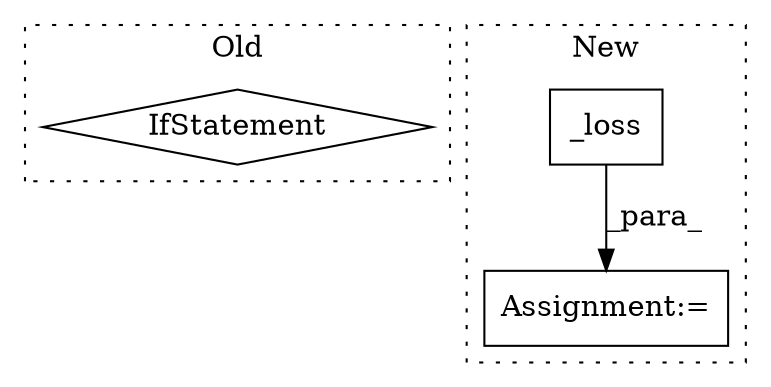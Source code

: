 digraph G {
subgraph cluster0 {
1 [label="IfStatement" a="25" s="1338,1392" l="4,2" shape="diamond"];
label = "Old";
style="dotted";
}
subgraph cluster1 {
2 [label="_loss" a="32" s="2296,2317" l="6,1" shape="box"];
3 [label="Assignment:=" a="7" s="2290" l="1" shape="box"];
label = "New";
style="dotted";
}
2 -> 3 [label="_para_"];
}